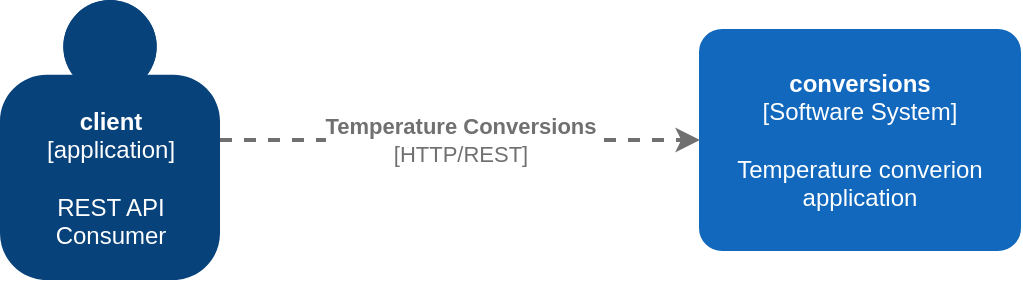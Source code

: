 <mxfile>
    <diagram id="6O3Mv3SF3D_nhu5ll6lt" name="Context">
        <mxGraphModel dx="1422" dy="986" grid="1" gridSize="10" guides="1" tooltips="1" connect="1" arrows="1" fold="1" page="1" pageScale="1" pageWidth="850" pageHeight="1100" background="#FFFFFF" math="0" shadow="0">
            <root>
                <mxCell id="0"/>
                <mxCell id="1" parent="0"/>
                <object placeholders="1" c4Name="client" c4Type="application" c4Description="REST API&#10;Consumer" label="&lt;b&gt;%c4Name%&lt;/b&gt;&lt;div&gt;[%c4Type%]&lt;/div&gt;&lt;br&gt;&lt;div&gt;%c4Description%&lt;/div&gt;" id="19">
                    <mxCell style="html=1;dashed=0;whitespace=wrap;fillColor=#08427b;strokeColor=none;fontColor=#ffffff;shape=mxgraph.c4.person;align=center;metaEdit=1;points=[[0.5,0,0],[1,0.5,0],[1,0.75,0],[0.75,1,0],[0.5,1,0],[0.25,1,0],[0,0.75,0],[0,0.5,0]];metaData={&quot;c4Type&quot;:{&quot;editable&quot;:false}};" vertex="1" parent="1">
                        <mxGeometry x="130" y="360" width="110" height="140" as="geometry"/>
                    </mxCell>
                </object>
                <object placeholders="1" c4Name="conversions" c4Type="Software System" c4Description="Temperature converion&#10;application" label="&lt;b&gt;%c4Name%&lt;/b&gt;&lt;div&gt;[%c4Type%]&lt;/div&gt;&lt;br&gt;&lt;div&gt;%c4Description%&lt;/div&gt;" id="20">
                    <mxCell style="rounded=1;whiteSpace=wrap;html=1;labelBackgroundColor=none;fillColor=#1168BD;fontColor=#ffffff;align=center;arcSize=10;strokeColor=#1168BD;metaEdit=1;metaData={&quot;c4Type&quot;:{&quot;editable&quot;:false}};points=[[0.25,0,0],[0.5,0,0],[0.75,0,0],[1,0.25,0],[1,0.5,0],[1,0.75,0],[0.75,1,0],[0.5,1,0],[0.25,1,0],[0,0.75,0],[0,0.5,0],[0,0.25,0]];" vertex="1" parent="1">
                        <mxGeometry x="480" y="375" width="160" height="110.0" as="geometry"/>
                    </mxCell>
                </object>
                <object placeholders="1" c4Type="Relationship" c4Technology="HTTP/REST" c4Description="Temperature Conversions" label="&lt;div style=&quot;text-align: left&quot;&gt;&lt;div style=&quot;text-align: center&quot;&gt;&lt;b&gt;%c4Description%&lt;/b&gt;&lt;/div&gt;&lt;div style=&quot;text-align: center&quot;&gt;[%c4Technology%]&lt;/div&gt;&lt;/div&gt;" id="22">
                    <mxCell style="edgeStyle=none;rounded=0;html=1;entryX=0;entryY=0.5;jettySize=auto;orthogonalLoop=1;strokeColor=#707070;strokeWidth=2;fontColor=#707070;jumpStyle=none;dashed=1;metaEdit=1;metaData={&quot;c4Type&quot;:{&quot;editable&quot;:false}};entryDx=0;entryDy=0;entryPerimeter=0;exitX=1;exitY=0.5;exitDx=0;exitDy=0;exitPerimeter=0;labelBackgroundColor=#FFFFFF;" edge="1" parent="1" source="19" target="20">
                        <mxGeometry width="160" relative="1" as="geometry">
                            <mxPoint x="270" y="580" as="sourcePoint"/>
                            <mxPoint x="430" y="580" as="targetPoint"/>
                        </mxGeometry>
                    </mxCell>
                </object>
            </root>
        </mxGraphModel>
    </diagram>
    <diagram id="fhMhDeIid8s2_PBnBPI7" name="Components">
        <mxGraphModel dx="2568" dy="2291" grid="1" gridSize="10" guides="1" tooltips="1" connect="1" arrows="1" fold="1" page="1" pageScale="1" pageWidth="850" pageHeight="1100" background="#FFFFFF" math="0" shadow="0">
            <root>
                <mxCell id="6QHn4nkAO_hlJdjNPalp-0"/>
                <mxCell id="6QHn4nkAO_hlJdjNPalp-1" parent="6QHn4nkAO_hlJdjNPalp-0"/>
                <object placeholders="1" c4Name="com.example.conversions" c4Type="ExecutionEnvironment" c4Application="Spring Boot Application" label="&lt;div style=&quot;text-align: left&quot;&gt;%c4Name%&lt;/div&gt;&lt;div style=&quot;text-align: left&quot;&gt;[%c4Application%]&lt;/div&gt;" id="Q_I4eH2sX5FeK5BP1qIN-5">
                    <mxCell style="rounded=1;whiteSpace=wrap;html=1;labelBackgroundColor=#ffffff;fillColor=#ffffff;fontColor=#000000;align=left;arcSize=5;strokeColor=#000000;verticalAlign=bottom;metaEdit=1;metaData={&quot;c4Type&quot;:{&quot;editable&quot;:false}};points=[[0.25,0,0],[0.5,0,0],[0.75,0,0],[1,0.25,0],[1,0.5,0],[1,0.75,0],[0.75,1,0],[0.5,1,0],[0.25,1,0],[0,0.75,0],[0,0.5,0],[0,0.25,0]];" vertex="1" parent="6QHn4nkAO_hlJdjNPalp-1">
                        <mxGeometry x="-120" y="175" width="1240" height="585" as="geometry"/>
                    </mxCell>
                </object>
                <object placeholders="1" c4Name="TempConvetController" c4Type="Component" c4Technology="@RestController" c4Description="Serves the REST end points" label="&lt;b&gt;%c4Name%&lt;/b&gt;&lt;div&gt;[%c4Type%: %c4Technology%]&lt;/div&gt;&lt;br&gt;&lt;div&gt;%c4Description%&lt;/div&gt;" id="6QHn4nkAO_hlJdjNPalp-2">
                    <mxCell style="rounded=1;whiteSpace=wrap;html=1;labelBackgroundColor=none;fillColor=#85BBF0;fontColor=#ffffff;align=center;arcSize=10;strokeColor=#78A8D8;metaEdit=1;metaData={&quot;c4Type&quot;:{&quot;editable&quot;:false}};points=[[0.25,0,0],[0.5,0,0],[0.75,0,0],[1,0.25,0],[1,0.5,0],[1,0.75,0],[0.75,1,0],[0.5,1,0],[0.25,1,0],[0,0.75,0],[0,0.5,0],[0,0.25,0]];" vertex="1" parent="6QHn4nkAO_hlJdjNPalp-1">
                        <mxGeometry x="360" y="360" width="240" height="120" as="geometry"/>
                    </mxCell>
                </object>
                <object placeholders="1" c4Name="ConversionsDemoApplication" c4Type="Component" c4Technology="@SpringBootApplication" c4Description="Application Starter / Main Function" label="&lt;b&gt;%c4Name%&lt;/b&gt;&lt;div&gt;[%c4Type%: %c4Technology%]&lt;/div&gt;&lt;br&gt;&lt;div&gt;%c4Description%&lt;/div&gt;" id="6QHn4nkAO_hlJdjNPalp-3">
                    <mxCell style="rounded=1;whiteSpace=wrap;html=1;labelBackgroundColor=none;fillColor=#85BBF0;fontColor=#ffffff;align=center;arcSize=10;strokeColor=#78A8D8;metaEdit=1;metaData={&quot;c4Type&quot;:{&quot;editable&quot;:false}};points=[[0.25,0,0],[0.5,0,0],[0.75,0,0],[1,0.25,0],[1,0.5,0],[1,0.75,0],[0.75,1,0],[0.5,1,0],[0.25,1,0],[0,0.75,0],[0,0.5,0],[0,0.25,0]];" vertex="1" parent="6QHn4nkAO_hlJdjNPalp-1">
                        <mxGeometry x="-80" y="360" width="240" height="120" as="geometry"/>
                    </mxCell>
                </object>
                <object placeholders="1" c4Name="ApplicationStateService" c4Type="Component" c4Technology="@SpringBootApplication" c4Description="Perform tasks required to be ready or to prepare for shutdown" label="&lt;b&gt;%c4Name%&lt;/b&gt;&lt;div&gt;[%c4Type%: %c4Technology%]&lt;/div&gt;&lt;br&gt;&lt;div&gt;%c4Description%&lt;/div&gt;" id="6QHn4nkAO_hlJdjNPalp-4">
                    <mxCell style="rounded=1;whiteSpace=wrap;html=1;labelBackgroundColor=none;fillColor=#85BBF0;fontColor=#ffffff;align=center;arcSize=10;strokeColor=#78A8D8;metaEdit=1;metaData={&quot;c4Type&quot;:{&quot;editable&quot;:false}};points=[[0.25,0,0],[0.5,0,0],[0.75,0,0],[1,0.25,0],[1,0.5,0],[1,0.75,0],[0.75,1,0],[0.5,1,0],[0.25,1,0],[0,0.75,0],[0,0.5,0],[0,0.25,0]];" vertex="1" parent="6QHn4nkAO_hlJdjNPalp-1">
                        <mxGeometry x="-80" y="600" width="240" height="120" as="geometry"/>
                    </mxCell>
                </object>
                <object placeholders="1" c4Type="Relationship" c4Technology="@Autowired" c4Description="prepareForTermination()" label="&lt;div style=&quot;text-align: left&quot;&gt;&lt;div style=&quot;text-align: center&quot;&gt;&lt;b&gt;%c4Description%&lt;/b&gt;&lt;/div&gt;&lt;div style=&quot;text-align: center&quot;&gt;[%c4Technology%]&lt;/div&gt;&lt;/div&gt;" id="6QHn4nkAO_hlJdjNPalp-5">
                    <mxCell style="edgeStyle=none;rounded=0;html=1;entryX=0.5;entryY=0;jettySize=auto;orthogonalLoop=1;strokeColor=#707070;strokeWidth=2;fontColor=#707070;jumpStyle=none;dashed=1;metaEdit=1;metaData={&quot;c4Type&quot;:{&quot;editable&quot;:false}};labelBackgroundColor=#FFFFFF;exitX=0.5;exitY=1;exitDx=0;exitDy=0;exitPerimeter=0;entryDx=0;entryDy=0;entryPerimeter=0;" edge="1" parent="6QHn4nkAO_hlJdjNPalp-1" source="6QHn4nkAO_hlJdjNPalp-3" target="6QHn4nkAO_hlJdjNPalp-4">
                        <mxGeometry width="160" relative="1" as="geometry">
                            <mxPoint x="210" y="560" as="sourcePoint"/>
                            <mxPoint x="370" y="560" as="targetPoint"/>
                        </mxGeometry>
                    </mxCell>
                </object>
                <object placeholders="1" c4Type="Relationship" c4Technology="@Autowired" c4Description="postConstruct()" label="&lt;div style=&quot;text-align: left&quot;&gt;&lt;div style=&quot;text-align: center&quot;&gt;&lt;b&gt;%c4Description%&lt;/b&gt;&lt;/div&gt;&lt;div style=&quot;text-align: center&quot;&gt;[%c4Technology%]&lt;/div&gt;&lt;/div&gt;" id="6QHn4nkAO_hlJdjNPalp-6">
                    <mxCell style="edgeStyle=none;rounded=0;html=1;entryX=0.75;entryY=0;jettySize=auto;orthogonalLoop=1;strokeColor=#707070;strokeWidth=2;fontColor=#707070;jumpStyle=none;dashed=1;metaEdit=1;metaData={&quot;c4Type&quot;:{&quot;editable&quot;:false}};labelBackgroundColor=#FFFFFF;exitX=0;exitY=0.75;exitDx=0;exitDy=0;exitPerimeter=0;entryDx=0;entryDy=0;entryPerimeter=0;" edge="1" parent="6QHn4nkAO_hlJdjNPalp-1" source="6QHn4nkAO_hlJdjNPalp-2" target="6QHn4nkAO_hlJdjNPalp-4">
                        <mxGeometry width="160" relative="1" as="geometry">
                            <mxPoint x="50" y="490" as="sourcePoint"/>
                            <mxPoint x="50" y="610" as="targetPoint"/>
                            <Array as="points">
                                <mxPoint x="320" y="450"/>
                                <mxPoint x="100" y="570"/>
                            </Array>
                        </mxGeometry>
                    </mxCell>
                </object>
                <object placeholders="1" c4Name="TemperatureConversionService" c4Type="Component" c4Technology="@Service" c4Description="Business logic for various temperature conversion functions" label="&lt;b&gt;%c4Name%&lt;/b&gt;&lt;div&gt;[%c4Type%: %c4Technology%]&lt;/div&gt;&lt;br&gt;&lt;div&gt;%c4Description%&lt;/div&gt;" id="6QHn4nkAO_hlJdjNPalp-7">
                    <mxCell style="rounded=1;whiteSpace=wrap;html=1;labelBackgroundColor=none;fillColor=#85BBF0;fontColor=#ffffff;align=center;arcSize=10;strokeColor=#78A8D8;metaEdit=1;metaData={&quot;c4Type&quot;:{&quot;editable&quot;:false}};points=[[0.25,0,0],[0.5,0,0],[0.75,0,0],[1,0.25,0],[1,0.5,0],[1,0.75,0],[0.75,1,0],[0.5,1,0],[0.25,1,0],[0,0.75,0],[0,0.5,0],[0,0.25,0]];" vertex="1" parent="6QHn4nkAO_hlJdjNPalp-1">
                        <mxGeometry x="360" y="600" width="240" height="120" as="geometry"/>
                    </mxCell>
                </object>
                <object placeholders="1" c4Type="Relationship" c4Technology="@Autowired" c4Description="celsiusToFahrenheit()" label="&lt;div style=&quot;text-align: left&quot;&gt;&lt;div style=&quot;text-align: center&quot;&gt;&lt;b&gt;%c4Description%&lt;/b&gt;&lt;/div&gt;&lt;div style=&quot;text-align: center&quot;&gt;[%c4Technology%]&lt;/div&gt;&lt;/div&gt;" id="6QHn4nkAO_hlJdjNPalp-8">
                    <mxCell style="edgeStyle=none;rounded=0;html=1;entryX=0.25;entryY=0;jettySize=auto;orthogonalLoop=1;strokeColor=#707070;strokeWidth=2;fontColor=#707070;jumpStyle=none;dashed=1;metaEdit=1;metaData={&quot;c4Type&quot;:{&quot;editable&quot;:false}};labelBackgroundColor=#FFFFFF;exitX=0.25;exitY=1;exitDx=0;exitDy=0;exitPerimeter=0;entryDx=0;entryDy=0;entryPerimeter=0;" edge="1" parent="6QHn4nkAO_hlJdjNPalp-1" source="6QHn4nkAO_hlJdjNPalp-2" target="6QHn4nkAO_hlJdjNPalp-7">
                        <mxGeometry x="-0.167" width="160" relative="1" as="geometry">
                            <mxPoint x="370" y="520" as="sourcePoint"/>
                            <mxPoint x="370" y="640" as="targetPoint"/>
                            <mxPoint as="offset"/>
                        </mxGeometry>
                    </mxCell>
                </object>
                <object placeholders="1" c4Type="Relationship" c4Technology="@Autowired" c4Description="fahrenheitToCelsius()" label="&lt;div style=&quot;text-align: left&quot;&gt;&lt;div style=&quot;text-align: center&quot;&gt;&lt;b&gt;%c4Description%&lt;/b&gt;&lt;/div&gt;&lt;div style=&quot;text-align: center&quot;&gt;[%c4Technology%]&lt;/div&gt;&lt;/div&gt;" id="6QHn4nkAO_hlJdjNPalp-9">
                    <mxCell style="edgeStyle=none;rounded=0;html=1;entryX=0.75;entryY=0;jettySize=auto;orthogonalLoop=1;strokeColor=#707070;strokeWidth=2;fontColor=#707070;jumpStyle=none;dashed=1;metaEdit=1;metaData={&quot;c4Type&quot;:{&quot;editable&quot;:false}};labelBackgroundColor=#FFFFFF;exitX=0.75;exitY=1;exitDx=0;exitDy=0;exitPerimeter=0;entryDx=0;entryDy=0;entryPerimeter=0;" edge="1" parent="6QHn4nkAO_hlJdjNPalp-1" source="6QHn4nkAO_hlJdjNPalp-2" target="6QHn4nkAO_hlJdjNPalp-7">
                        <mxGeometry x="0.333" width="160" relative="1" as="geometry">
                            <mxPoint x="430" y="490" as="sourcePoint"/>
                            <mxPoint x="430" y="610" as="targetPoint"/>
                            <mxPoint as="offset"/>
                        </mxGeometry>
                    </mxCell>
                </object>
                <object placeholders="1" c4Name="TemperatureConversionResponse" c4Type="Component" c4Technology="Model" c4Description="Model to generate a JSON response to the client" label="&lt;b&gt;%c4Name%&lt;/b&gt;&lt;div&gt;[%c4Type%: %c4Technology%]&lt;/div&gt;&lt;br&gt;&lt;div&gt;%c4Description%&lt;/div&gt;" id="6QHn4nkAO_hlJdjNPalp-10">
                    <mxCell style="rounded=1;whiteSpace=wrap;html=1;labelBackgroundColor=none;fillColor=#85BBF0;fontColor=#ffffff;align=center;arcSize=10;strokeColor=#78A8D8;metaEdit=1;metaData={&quot;c4Type&quot;:{&quot;editable&quot;:false}};points=[[0.25,0,0],[0.5,0,0],[0.75,0,0],[1,0.25,0],[1,0.5,0],[1,0.75,0],[0.75,1,0],[0.5,1,0],[0.25,1,0],[0,0.75,0],[0,0.5,0],[0,0.25,0]];" vertex="1" parent="6QHn4nkAO_hlJdjNPalp-1">
                        <mxGeometry x="840" y="360" width="240" height="120" as="geometry"/>
                    </mxCell>
                </object>
                <object placeholders="1" c4Type="Relationship" c4Technology="@Autowired" c4Description="Construct Response" label="&lt;div style=&quot;text-align: left&quot;&gt;&lt;div style=&quot;text-align: center&quot;&gt;&lt;b&gt;%c4Description%&lt;/b&gt;&lt;/div&gt;&lt;div style=&quot;text-align: center&quot;&gt;[%c4Technology%]&lt;/div&gt;&lt;/div&gt;" id="6QHn4nkAO_hlJdjNPalp-11">
                    <mxCell style="edgeStyle=none;rounded=0;html=1;entryX=0;entryY=0.5;jettySize=auto;orthogonalLoop=1;strokeColor=#707070;strokeWidth=2;fontColor=#707070;jumpStyle=none;dashed=1;metaEdit=1;metaData={&quot;c4Type&quot;:{&quot;editable&quot;:false}};labelBackgroundColor=#FFFFFF;exitX=1;exitY=0.5;exitDx=0;exitDy=0;exitPerimeter=0;entryDx=0;entryDy=0;entryPerimeter=0;" edge="1" parent="6QHn4nkAO_hlJdjNPalp-1" source="6QHn4nkAO_hlJdjNPalp-2" target="6QHn4nkAO_hlJdjNPalp-10">
                        <mxGeometry width="160" relative="1" as="geometry">
                            <mxPoint x="550" y="490" as="sourcePoint"/>
                            <mxPoint x="550" y="610" as="targetPoint"/>
                            <mxPoint as="offset"/>
                        </mxGeometry>
                    </mxCell>
                </object>
                <object placeholders="1" c4Name="OsFunctions" c4Type="Component" c4Technology="@Component" c4Description="Utility class to call OS specific functions" label="&lt;b&gt;%c4Name%&lt;/b&gt;&lt;div&gt;[%c4Type%: %c4Technology%]&lt;/div&gt;&lt;br&gt;&lt;div&gt;%c4Description%&lt;/div&gt;" id="6QHn4nkAO_hlJdjNPalp-12">
                    <mxCell style="rounded=1;whiteSpace=wrap;html=1;labelBackgroundColor=none;fillColor=#85BBF0;fontColor=#ffffff;align=center;arcSize=10;strokeColor=#78A8D8;metaEdit=1;metaData={&quot;c4Type&quot;:{&quot;editable&quot;:false}};points=[[0.25,0,0],[0.5,0,0],[0.75,0,0],[1,0.25,0],[1,0.5,0],[1,0.75,0],[0.75,1,0],[0.5,1,0],[0.25,1,0],[0,0.75,0],[0,0.5,0],[0,0.25,0]];" vertex="1" parent="6QHn4nkAO_hlJdjNPalp-1">
                        <mxGeometry x="840" y="600" width="240" height="120" as="geometry"/>
                    </mxCell>
                </object>
                <object placeholders="1" c4Type="Relationship" c4Technology="@Autowired" c4Description="getHostname()" label="&lt;div style=&quot;text-align: left&quot;&gt;&lt;div style=&quot;text-align: center&quot;&gt;&lt;b&gt;%c4Description%&lt;/b&gt;&lt;/div&gt;&lt;div style=&quot;text-align: center&quot;&gt;[%c4Technology%]&lt;/div&gt;&lt;/div&gt;" id="6QHn4nkAO_hlJdjNPalp-13">
                    <mxCell style="edgeStyle=none;rounded=0;html=1;entryX=0.25;entryY=0;jettySize=auto;orthogonalLoop=1;strokeColor=#707070;strokeWidth=2;fontColor=#707070;jumpStyle=none;dashed=1;metaEdit=1;metaData={&quot;c4Type&quot;:{&quot;editable&quot;:false}};labelBackgroundColor=#FFFFFF;exitX=1;exitY=0.75;exitDx=0;exitDy=0;exitPerimeter=0;entryDx=0;entryDy=0;entryPerimeter=0;" edge="1" parent="6QHn4nkAO_hlJdjNPalp-1" source="6QHn4nkAO_hlJdjNPalp-2" target="6QHn4nkAO_hlJdjNPalp-12">
                        <mxGeometry x="0.333" width="160" relative="1" as="geometry">
                            <mxPoint x="550" y="490" as="sourcePoint"/>
                            <mxPoint x="550" y="610" as="targetPoint"/>
                            <mxPoint as="offset"/>
                            <Array as="points">
                                <mxPoint x="640" y="450"/>
                                <mxPoint x="900" y="560"/>
                            </Array>
                        </mxGeometry>
                    </mxCell>
                </object>
                <object placeholders="1" c4Name="client" c4Type="application" c4Description="REST API&#10;Consumer" label="&lt;b&gt;%c4Name%&lt;/b&gt;&lt;div&gt;[%c4Type%]&lt;/div&gt;&lt;br&gt;&lt;div&gt;%c4Description%&lt;/div&gt;" id="Q_I4eH2sX5FeK5BP1qIN-0">
                    <mxCell style="html=1;dashed=0;whitespace=wrap;fillColor=#08427b;strokeColor=none;fontColor=#ffffff;shape=mxgraph.c4.person;align=center;metaEdit=1;points=[[0.5,0,0],[1,0.5,0],[1,0.75,0],[0.75,1,0],[0.5,1,0],[0.25,1,0],[0,0.75,0],[0,0.5,0]];metaData={&quot;c4Type&quot;:{&quot;editable&quot;:false}};" vertex="1" parent="6QHn4nkAO_hlJdjNPalp-1">
                        <mxGeometry x="425" y="-60" width="110" height="140" as="geometry"/>
                    </mxCell>
                </object>
                <object placeholders="1" c4Type="Relationship" c4Technology="HTTP/REST" c4Description="Consume REST End-Points" label="&lt;div style=&quot;text-align: left&quot;&gt;&lt;div style=&quot;text-align: center&quot;&gt;&lt;b&gt;%c4Description%&lt;/b&gt;&lt;/div&gt;&lt;div style=&quot;text-align: center&quot;&gt;[%c4Technology%]&lt;/div&gt;&lt;/div&gt;" id="Q_I4eH2sX5FeK5BP1qIN-1">
                    <mxCell style="edgeStyle=none;rounded=0;html=1;entryX=0.5;entryY=0;jettySize=auto;orthogonalLoop=1;strokeColor=#707070;strokeWidth=2;fontColor=#707070;jumpStyle=none;dashed=1;metaEdit=1;metaData={&quot;c4Type&quot;:{&quot;editable&quot;:false}};labelBackgroundColor=#FFFFFF;exitX=0.5;exitY=1;exitDx=0;exitDy=0;exitPerimeter=0;entryDx=0;entryDy=0;entryPerimeter=0;" edge="1" parent="6QHn4nkAO_hlJdjNPalp-1" source="Q_I4eH2sX5FeK5BP1qIN-0" target="6QHn4nkAO_hlJdjNPalp-2">
                        <mxGeometry x="-0.714" width="160" relative="1" as="geometry">
                            <mxPoint x="430" y="490" as="sourcePoint"/>
                            <mxPoint x="430" y="610" as="targetPoint"/>
                            <mxPoint as="offset"/>
                            <Array as="points">
                                <mxPoint x="480" y="320"/>
                            </Array>
                        </mxGeometry>
                    </mxCell>
                </object>
                <object placeholders="1" c4Name="Prometheus" c4Type="Component" c4Technology="Micrometer Prometheus" c4Description="Serve application telemetry" label="&lt;b&gt;%c4Name%&lt;/b&gt;&lt;div&gt;[%c4Type%: %c4Technology%]&lt;/div&gt;&lt;br&gt;&lt;div&gt;%c4Description%&lt;/div&gt;" id="Q_I4eH2sX5FeK5BP1qIN-2">
                    <mxCell style="rounded=1;whiteSpace=wrap;html=1;labelBackgroundColor=none;fillColor=#85BBF0;fontColor=#ffffff;align=center;arcSize=10;strokeColor=#78A8D8;metaEdit=1;metaData={&quot;c4Type&quot;:{&quot;editable&quot;:false}};points=[[0.25,0,0],[0.5,0,0],[0.75,0,0],[1,0.25,0],[1,0.5,0],[1,0.75,0],[0.75,1,0],[0.5,1,0],[0.25,1,0],[0,0.75,0],[0,0.5,0],[0,0.25,0]];" vertex="1" parent="6QHn4nkAO_hlJdjNPalp-1">
                        <mxGeometry x="840" y="200" width="240" height="120" as="geometry"/>
                    </mxCell>
                </object>
                <object placeholders="1" c4Name="client" c4Type="application" c4Description="Prometheus&#10;Consumer" label="&lt;b&gt;%c4Name%&lt;/b&gt;&lt;div&gt;[%c4Type%]&lt;/div&gt;&lt;br&gt;&lt;div&gt;%c4Description%&lt;/div&gt;" id="Q_I4eH2sX5FeK5BP1qIN-3">
                    <mxCell style="html=1;dashed=0;whitespace=wrap;fillColor=#08427b;strokeColor=none;fontColor=#ffffff;shape=mxgraph.c4.person;align=center;metaEdit=1;points=[[0.5,0,0],[1,0.5,0],[1,0.75,0],[0.75,1,0],[0.5,1,0],[0.25,1,0],[0,0.75,0],[0,0.5,0]];metaData={&quot;c4Type&quot;:{&quot;editable&quot;:false}};" vertex="1" parent="6QHn4nkAO_hlJdjNPalp-1">
                        <mxGeometry x="905" y="-60" width="110" height="140" as="geometry"/>
                    </mxCell>
                </object>
                <object placeholders="1" c4Type="Relationship" c4Technology="HTTP/TEXT" c4Description="Get the telemetry counter values" label="&lt;div style=&quot;text-align: left&quot;&gt;&lt;div style=&quot;text-align: center&quot;&gt;&lt;b&gt;%c4Description%&lt;/b&gt;&lt;/div&gt;&lt;div style=&quot;text-align: center&quot;&gt;[%c4Technology%]&lt;/div&gt;&lt;/div&gt;" id="Q_I4eH2sX5FeK5BP1qIN-4">
                    <mxCell style="edgeStyle=none;rounded=0;html=1;entryX=0.5;entryY=0;jettySize=auto;orthogonalLoop=1;strokeColor=#707070;strokeWidth=2;fontColor=#707070;jumpStyle=none;dashed=1;metaEdit=1;metaData={&quot;c4Type&quot;:{&quot;editable&quot;:false}};labelBackgroundColor=#FFFFFF;entryDx=0;entryDy=0;entryPerimeter=0;exitX=0.5;exitY=1;exitDx=0;exitDy=0;exitPerimeter=0;" edge="1" parent="6QHn4nkAO_hlJdjNPalp-1" source="Q_I4eH2sX5FeK5BP1qIN-3" target="Q_I4eH2sX5FeK5BP1qIN-2">
                        <mxGeometry x="-0.333" width="160" relative="1" as="geometry">
                            <mxPoint x="960" y="150" as="sourcePoint"/>
                            <mxPoint x="490" y="370" as="targetPoint"/>
                            <mxPoint as="offset"/>
                            <Array as="points"/>
                        </mxGeometry>
                    </mxCell>
                </object>
            </root>
        </mxGraphModel>
    </diagram>
</mxfile>